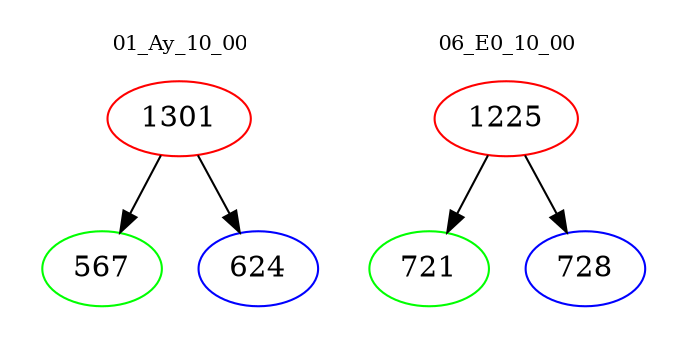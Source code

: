digraph{
subgraph cluster_0 {
color = white
label = "01_Ay_10_00";
fontsize=10;
T0_1301 [label="1301", color="red"]
T0_1301 -> T0_567 [color="black"]
T0_567 [label="567", color="green"]
T0_1301 -> T0_624 [color="black"]
T0_624 [label="624", color="blue"]
}
subgraph cluster_1 {
color = white
label = "06_E0_10_00";
fontsize=10;
T1_1225 [label="1225", color="red"]
T1_1225 -> T1_721 [color="black"]
T1_721 [label="721", color="green"]
T1_1225 -> T1_728 [color="black"]
T1_728 [label="728", color="blue"]
}
}
